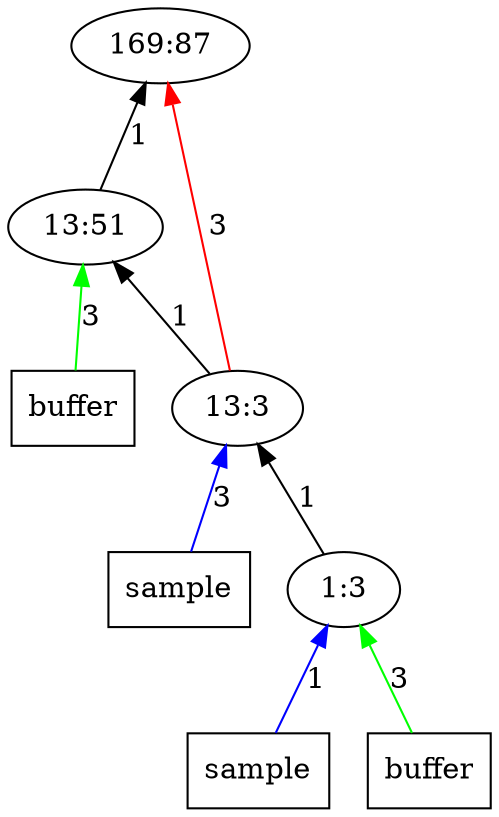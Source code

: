 digraph Tree{
	rankdir="BT"
	1 [label = "169:87"];
	2 -> 1 [label = "1", color = "black"];
	x22 -> 2 [label = "3", color = "green"];
	x22 [label = "buffer", shape = "box"];
	2 [label = "13:51"];
	3 -> 1 [label = "3", color = "red"];
	3 -> 2 [label = "1", color = "black"];
	x31 -> 3 [label = "3", color = "blue"];
	x31 [label = "sample", shape = "box"];
	3 [label = "13:3"];
	4 -> 3 [label = "1", color = "black"];
	x41 -> 4 [label = "1", color = "blue"];
	x41 [label = "sample", shape = "box"];
	x42 -> 4 [label = "3", color = "green"];
	x42 [label = "buffer", shape = "box"];
	4 [label = "1:3"];
}

